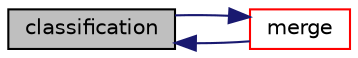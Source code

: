 digraph "classification"
{
  bgcolor="transparent";
  edge [fontname="Helvetica",fontsize="10",labelfontname="Helvetica",labelfontsize="10"];
  node [fontname="Helvetica",fontsize="10",shape=record];
  rankdir="LR";
  Node1 [label="classification",height=0.2,width=0.4,color="black", fillcolor="grey75", style="filled", fontcolor="black"];
  Node1 -> Node2 [dir="back",color="midnightblue",fontsize="10",style="solid",fontname="Helvetica"];
  Node2 [label="merge",height=0.2,width=0.4,color="red",URL="$a00626.html#a987539e16097f548da5dde54bbc38a40",tooltip="Merge (or override) edge intersection for a subset. "];
  Node2 -> Node1 [dir="back",color="midnightblue",fontsize="10",style="solid",fontname="Helvetica"];
}
